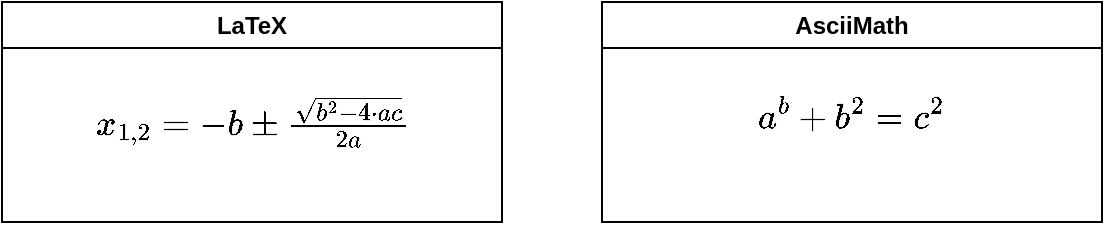 <mxfile version="24.7.8">
  <diagram id="sWgCjdYztQFh1ezxrF-R" name="Page-1">
    <mxGraphModel dx="1420" dy="942" grid="1" gridSize="10" guides="1" tooltips="1" connect="1" arrows="1" fold="1" page="1" pageScale="1" pageWidth="827" pageHeight="1169" math="1" shadow="0">
      <root>
        <mxCell id="0" />
        <mxCell id="1" parent="0" />
        <mxCell id="DrGJ5b35OeQaOMWxvQv0-1" value="LaTeX" style="swimlane;whiteSpace=wrap;html=1;fillColor=none;collapsible=0;" vertex="1" parent="1">
          <mxGeometry x="90" y="200" width="250" height="110" as="geometry" />
        </mxCell>
        <mxCell id="DrGJ5b35OeQaOMWxvQv0-2" value="&lt;span style=&quot;font-family: SFMono-Regular, Menlo, Monaco, Consolas, &amp;quot;Liberation Mono&amp;quot;, &amp;quot;Courier New&amp;quot;, monospace; font-size: 15px; font-style: normal; font-variant-ligatures: normal; font-variant-caps: normal; font-weight: 400; letter-spacing: normal; orphans: 2; text-indent: 0px; text-transform: none; widows: 2; word-spacing: 0px; -webkit-text-stroke-width: 0px; white-space: normal; text-decoration-thickness: initial; text-decoration-style: initial; text-decoration-color: initial; float: none; display: inline !important;&quot;&gt;\(x_{1,2} = -b \pm \frac{\sqrt{b^2 - 4\cdot ac}}{2a}\)&lt;br&gt;&lt;/span&gt;" style="text;whiteSpace=wrap;html=1;labelBackgroundColor=none;fillColor=none;strokeColor=none;fontColor=default;fontSize=15;align=center;" vertex="1" parent="DrGJ5b35OeQaOMWxvQv0-1">
          <mxGeometry x="10" y="40" width="230" height="60" as="geometry" />
        </mxCell>
        <mxCell id="DrGJ5b35OeQaOMWxvQv0-3" value="AsciiMath" style="swimlane;whiteSpace=wrap;html=1;fillColor=none;collapsible=0;" vertex="1" parent="1">
          <mxGeometry x="390" y="200" width="250" height="110" as="geometry" />
        </mxCell>
        <mxCell id="DrGJ5b35OeQaOMWxvQv0-4" value="&lt;span style=&quot;font-family: SFMono-Regular, Menlo, Monaco, Consolas, &amp;quot;Liberation Mono&amp;quot;, &amp;quot;Courier New&amp;quot;, monospace; font-size: 15px; font-style: normal; font-variant-ligatures: normal; font-variant-caps: normal; font-weight: 400; letter-spacing: normal; orphans: 2; text-indent: 0px; text-transform: none; widows: 2; word-spacing: 0px; -webkit-text-stroke-width: 0px; white-space: normal; text-decoration-thickness: initial; text-decoration-style: initial; text-decoration-color: initial; float: none; display: inline !important;&quot;&gt;&lt;span style=&quot;text-align: left;&quot;&gt;`a^b + b^2 = c^2`&lt;/span&gt;&lt;br&gt;&lt;/span&gt;" style="text;whiteSpace=wrap;html=1;labelBackgroundColor=none;fillColor=none;strokeColor=none;fontColor=default;fontSize=15;align=center;" vertex="1" parent="DrGJ5b35OeQaOMWxvQv0-3">
          <mxGeometry x="10" y="40" width="230" height="60" as="geometry" />
        </mxCell>
      </root>
    </mxGraphModel>
  </diagram>
</mxfile>
